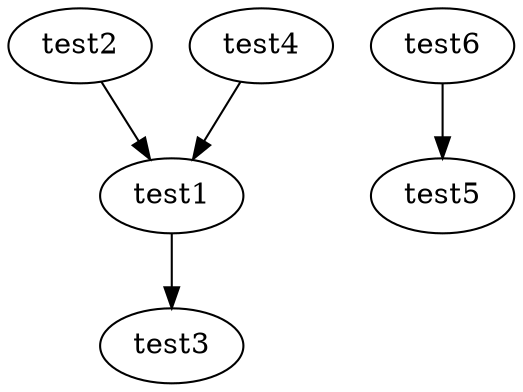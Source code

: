 digraph example1 {
    test1[label="test1"];
    test2[label="test2"];
    test3[label="test3"];
    test4[label="test4"];
    test5[label="test5"];
    test6[label="test6"];
    test2 -> test1[label=""];
    test1 -> test3[label=""];
    test4 -> test1[label=""];
    test6 -> test5[label=""];
}
